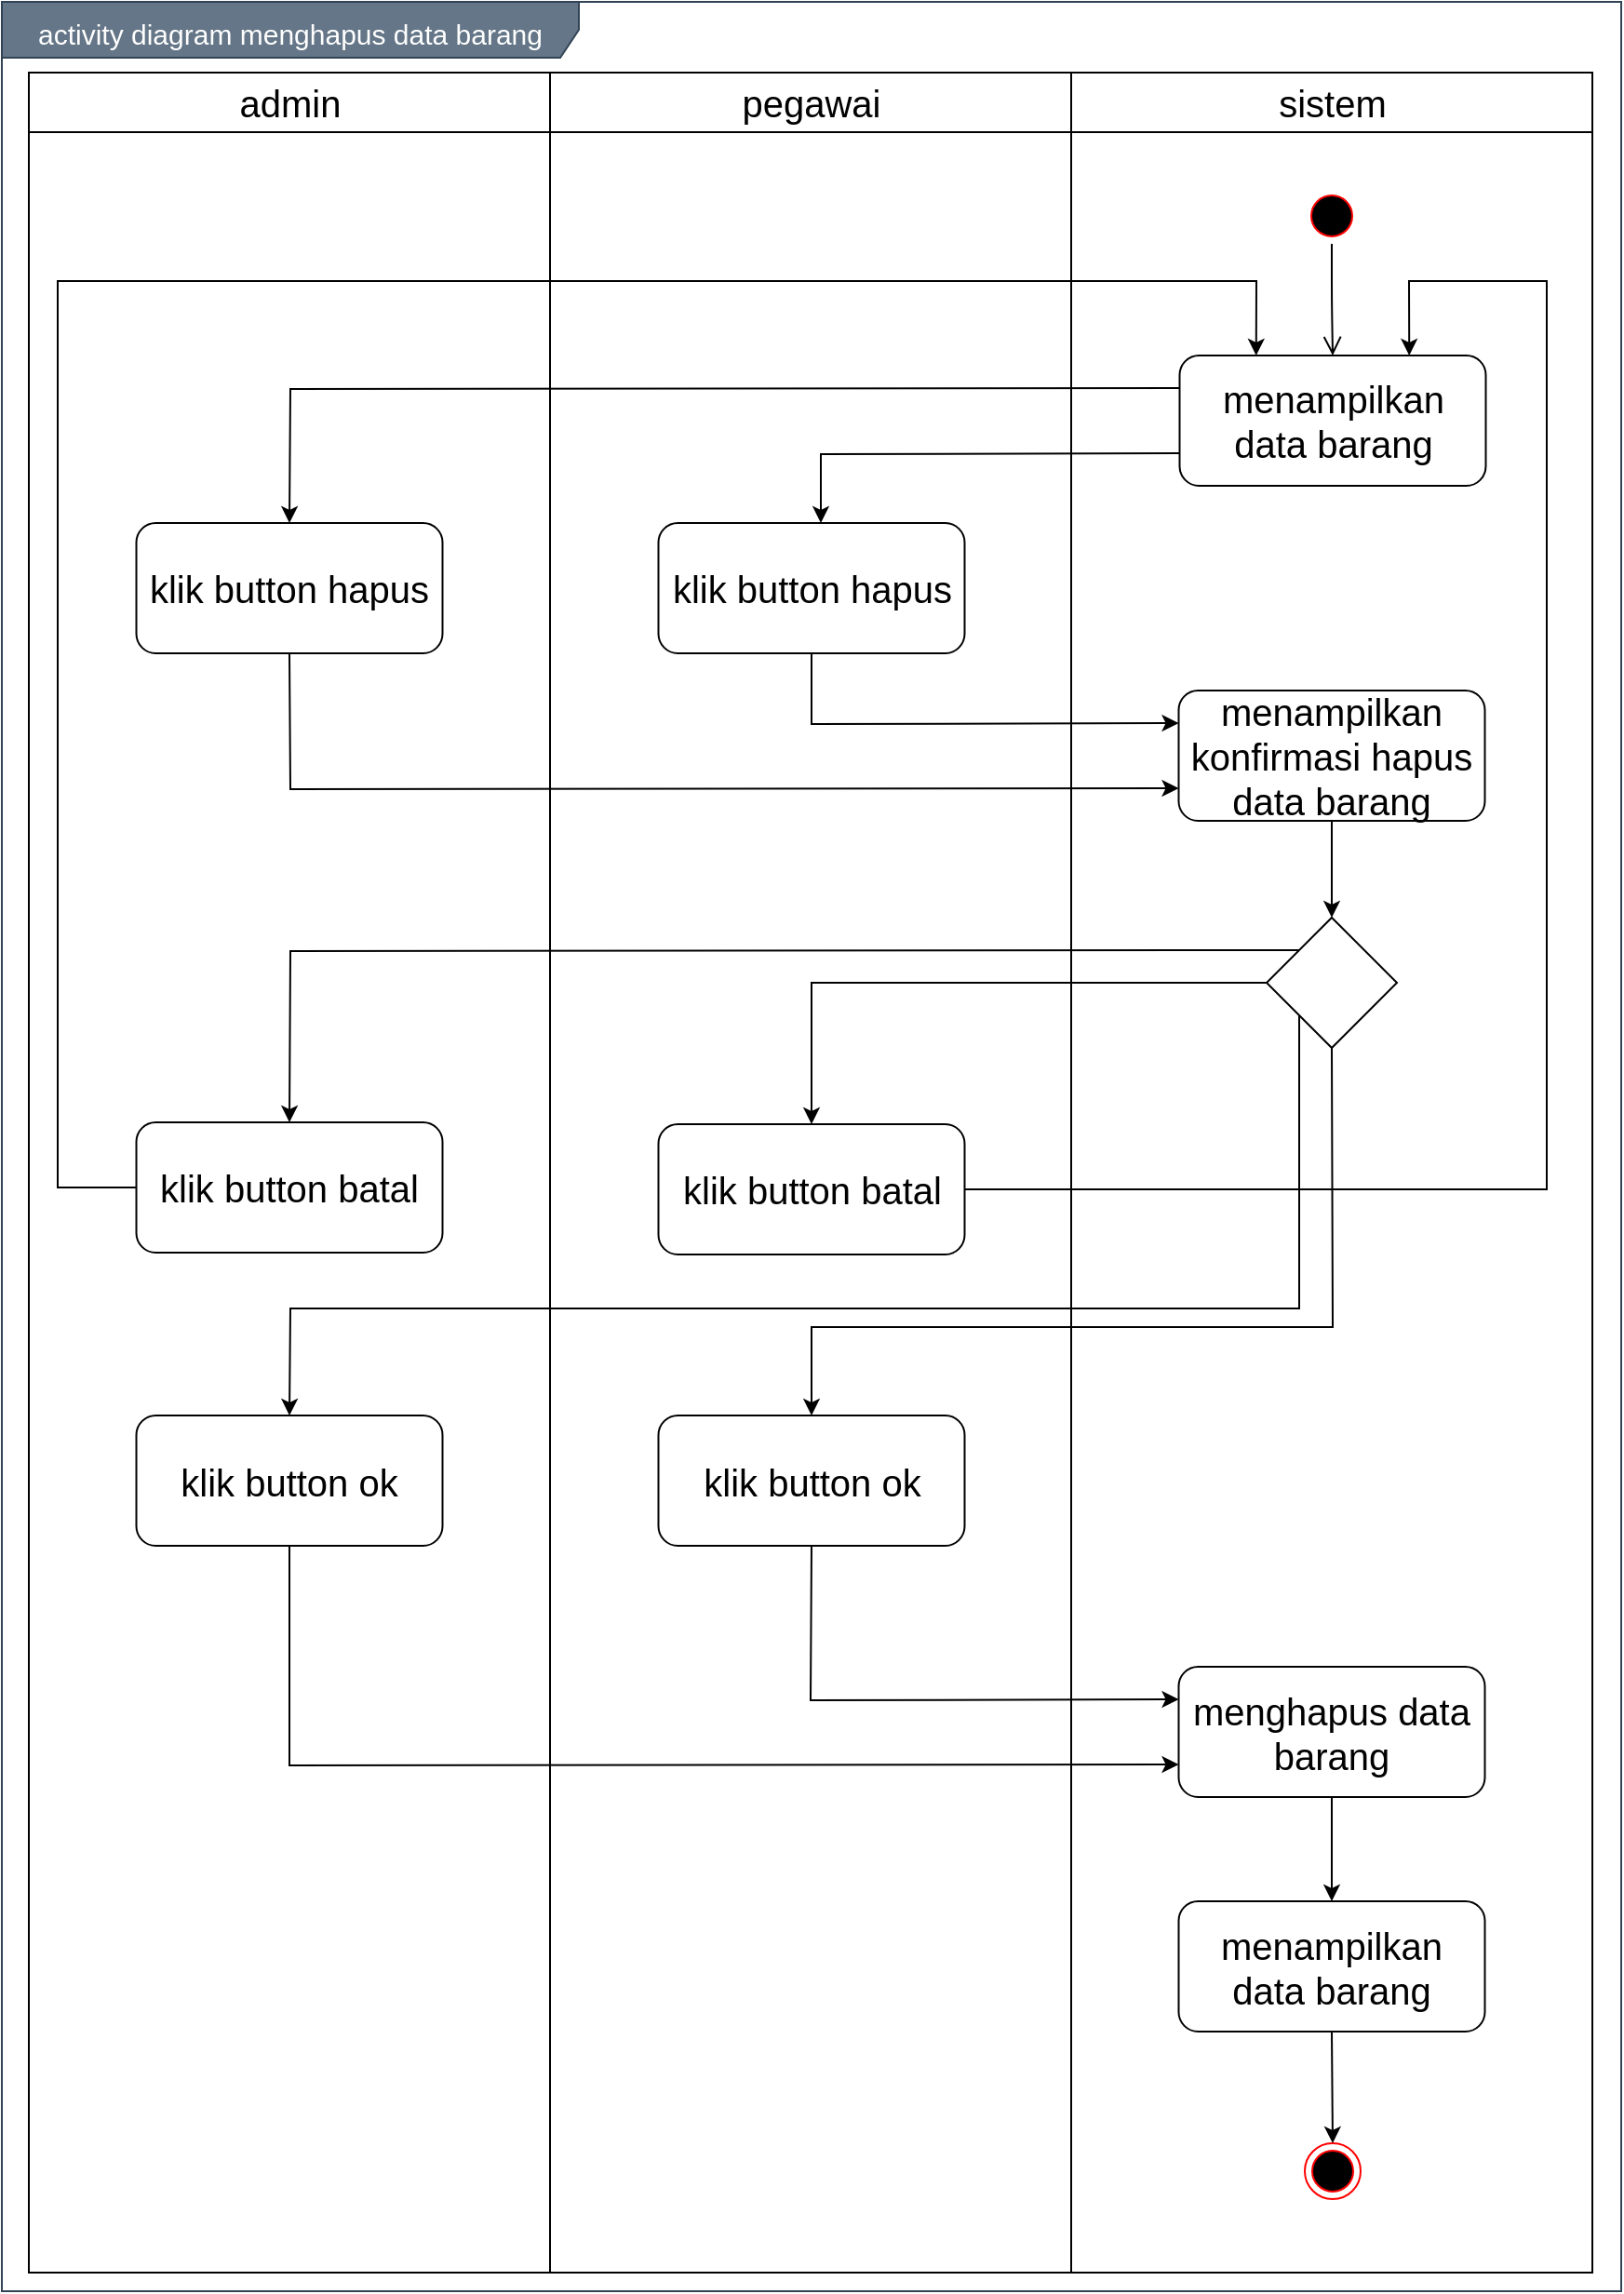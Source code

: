 <mxfile version="14.9.6" type="device"><diagram id="jj6qzxhdLjfADFNLnOwy" name="Page-1"><mxGraphModel dx="1456" dy="793" grid="1" gridSize="10" guides="1" tooltips="1" connect="1" arrows="1" fold="1" page="1" pageScale="1" pageWidth="850" pageHeight="1100" math="0" shadow="0"><root><mxCell id="0"/><mxCell id="1" parent="0"/><mxCell id="o9lGa4QPx4VdQ-68ml_8-1" value="&lt;font style=&quot;font-size: 15px&quot;&gt;activity diagram menghapus data barang&lt;/font&gt;" style="shape=umlFrame;whiteSpace=wrap;html=1;fontSize=20;align=center;width=310;height=30;fillColor=#647687;strokeColor=#314354;fontColor=#ffffff;" vertex="1" parent="1"><mxGeometry x="160" y="100" width="870" height="1230" as="geometry"/></mxCell><mxCell id="o9lGa4QPx4VdQ-68ml_8-2" value="admin" style="swimlane;whiteSpace=wrap;fontSize=20;fontStyle=0;startSize=32;" vertex="1" parent="1"><mxGeometry x="174.5" y="138" width="280" height="1182" as="geometry"/></mxCell><mxCell id="o9lGa4QPx4VdQ-68ml_8-3" value="klik button hapus" style="rounded=1;whiteSpace=wrap;html=1;fontSize=20;align=center;" vertex="1" parent="o9lGa4QPx4VdQ-68ml_8-2"><mxGeometry x="57.75" y="242" width="164.5" height="70" as="geometry"/></mxCell><mxCell id="o9lGa4QPx4VdQ-68ml_8-4" value="pegawai" style="swimlane;whiteSpace=wrap;fontSize=20;fontStyle=0;startSize=32;" vertex="1" parent="1"><mxGeometry x="454.5" y="138" width="280" height="1182" as="geometry"/></mxCell><mxCell id="o9lGa4QPx4VdQ-68ml_8-5" value="klik button ok" style="rounded=1;whiteSpace=wrap;html=1;fontSize=20;align=center;" vertex="1" parent="o9lGa4QPx4VdQ-68ml_8-4"><mxGeometry x="58.25" y="721.5" width="164.5" height="70" as="geometry"/></mxCell><mxCell id="o9lGa4QPx4VdQ-68ml_8-6" value="klik button batal" style="rounded=1;whiteSpace=wrap;html=1;fontSize=20;align=center;" vertex="1" parent="o9lGa4QPx4VdQ-68ml_8-4"><mxGeometry x="-222.25" y="564" width="164.5" height="70" as="geometry"/></mxCell><mxCell id="o9lGa4QPx4VdQ-68ml_8-7" value="klik button batal" style="rounded=1;whiteSpace=wrap;html=1;fontSize=20;align=center;" vertex="1" parent="o9lGa4QPx4VdQ-68ml_8-4"><mxGeometry x="58.25" y="565" width="164.5" height="70" as="geometry"/></mxCell><mxCell id="o9lGa4QPx4VdQ-68ml_8-8" value="sistem" style="swimlane;whiteSpace=wrap;fontSize=20;fontStyle=0;startSize=32;" vertex="1" parent="1"><mxGeometry x="734.5" y="138" width="280" height="1182" as="geometry"/></mxCell><mxCell id="o9lGa4QPx4VdQ-68ml_8-9" value="" style="ellipse;html=1;shape=endState;fillColor=#000000;strokeColor=#ff0000;fontSize=20;align=center;" vertex="1" parent="o9lGa4QPx4VdQ-68ml_8-8"><mxGeometry x="125.5" y="1112.5" width="30" height="30" as="geometry"/></mxCell><mxCell id="o9lGa4QPx4VdQ-68ml_8-10" value="" style="ellipse;html=1;shape=startState;fillColor=#000000;strokeColor=#ff0000;fontSize=20;align=center;" vertex="1" parent="o9lGa4QPx4VdQ-68ml_8-8"><mxGeometry x="125" y="62" width="30" height="30" as="geometry"/></mxCell><mxCell id="o9lGa4QPx4VdQ-68ml_8-11" value="" style="edgeStyle=orthogonalEdgeStyle;html=1;verticalAlign=bottom;endArrow=open;endSize=8;fontSize=20;entryX=0.5;entryY=0;entryDx=0;entryDy=0;" edge="1" parent="o9lGa4QPx4VdQ-68ml_8-8" source="o9lGa4QPx4VdQ-68ml_8-10" target="o9lGa4QPx4VdQ-68ml_8-12"><mxGeometry relative="1" as="geometry"><mxPoint x="140" y="152" as="targetPoint"/></mxGeometry></mxCell><mxCell id="o9lGa4QPx4VdQ-68ml_8-12" value="menampilkan data barang" style="rounded=1;whiteSpace=wrap;html=1;fontSize=20;align=center;" vertex="1" parent="o9lGa4QPx4VdQ-68ml_8-8"><mxGeometry x="58.25" y="152" width="164.5" height="70" as="geometry"/></mxCell><mxCell id="o9lGa4QPx4VdQ-68ml_8-13" value="menghapus data barang" style="rounded=1;whiteSpace=wrap;html=1;fontSize=20;align=center;" vertex="1" parent="o9lGa4QPx4VdQ-68ml_8-8"><mxGeometry x="57.75" y="856.5" width="164.5" height="70" as="geometry"/></mxCell><mxCell id="o9lGa4QPx4VdQ-68ml_8-14" value="" style="rhombus;whiteSpace=wrap;html=1;" vertex="1" parent="o9lGa4QPx4VdQ-68ml_8-8"><mxGeometry x="105" y="454" width="70" height="70" as="geometry"/></mxCell><mxCell id="o9lGa4QPx4VdQ-68ml_8-15" value="klik button hapus" style="rounded=1;whiteSpace=wrap;html=1;fontSize=20;align=center;" vertex="1" parent="1"><mxGeometry x="512.75" y="380" width="164.5" height="70" as="geometry"/></mxCell><mxCell id="o9lGa4QPx4VdQ-68ml_8-16" value="menampilkan data barang" style="rounded=1;whiteSpace=wrap;html=1;fontSize=20;align=center;" vertex="1" parent="1"><mxGeometry x="792.25" y="1120.5" width="164.5" height="70" as="geometry"/></mxCell><mxCell id="o9lGa4QPx4VdQ-68ml_8-17" value="" style="endArrow=classic;html=1;fontSize=20;strokeColor=#000000;entryX=0.5;entryY=0;entryDx=0;entryDy=0;exitX=0.5;exitY=1;exitDx=0;exitDy=0;" edge="1" parent="1" source="o9lGa4QPx4VdQ-68ml_8-16" target="o9lGa4QPx4VdQ-68ml_8-9"><mxGeometry width="50" height="50" relative="1" as="geometry"><mxPoint x="874.5" y="1710.5" as="sourcePoint"/><mxPoint x="894.5" y="1566.5" as="targetPoint"/></mxGeometry></mxCell><mxCell id="o9lGa4QPx4VdQ-68ml_8-18" value="" style="endArrow=classic;html=1;exitX=0;exitY=0.75;exitDx=0;exitDy=0;rounded=0;" edge="1" parent="1" source="o9lGa4QPx4VdQ-68ml_8-12"><mxGeometry width="50" height="50" relative="1" as="geometry"><mxPoint x="600" y="580" as="sourcePoint"/><mxPoint x="600" y="380" as="targetPoint"/><Array as="points"><mxPoint x="600" y="343"/></Array></mxGeometry></mxCell><mxCell id="o9lGa4QPx4VdQ-68ml_8-19" value="" style="endArrow=classic;html=1;exitX=0;exitY=0.25;exitDx=0;exitDy=0;rounded=0;entryX=0.5;entryY=0;entryDx=0;entryDy=0;" edge="1" parent="1" source="o9lGa4QPx4VdQ-68ml_8-12" target="o9lGa4QPx4VdQ-68ml_8-3"><mxGeometry width="50" height="50" relative="1" as="geometry"><mxPoint x="802.75" y="352.5" as="sourcePoint"/><mxPoint x="610" y="390" as="targetPoint"/><Array as="points"><mxPoint x="315" y="308"/></Array></mxGeometry></mxCell><mxCell id="o9lGa4QPx4VdQ-68ml_8-20" value="menampilkan konfirmasi hapus data barang" style="rounded=1;whiteSpace=wrap;html=1;fontSize=20;align=center;" vertex="1" parent="1"><mxGeometry x="792.25" y="470" width="164.5" height="70" as="geometry"/></mxCell><mxCell id="o9lGa4QPx4VdQ-68ml_8-21" value="klik button ok" style="rounded=1;whiteSpace=wrap;html=1;fontSize=20;align=center;" vertex="1" parent="1"><mxGeometry x="232.25" y="859.5" width="164.5" height="70" as="geometry"/></mxCell><mxCell id="o9lGa4QPx4VdQ-68ml_8-22" value="" style="endArrow=classic;html=1;entryX=0;entryY=0.25;entryDx=0;entryDy=0;exitX=0.5;exitY=1;exitDx=0;exitDy=0;rounded=0;" edge="1" parent="1" source="o9lGa4QPx4VdQ-68ml_8-15" target="o9lGa4QPx4VdQ-68ml_8-20"><mxGeometry width="50" height="50" relative="1" as="geometry"><mxPoint x="540" y="460" as="sourcePoint"/><mxPoint x="590" y="410" as="targetPoint"/><Array as="points"><mxPoint x="595" y="488"/></Array></mxGeometry></mxCell><mxCell id="o9lGa4QPx4VdQ-68ml_8-23" value="" style="endArrow=classic;html=1;entryX=0;entryY=0.75;entryDx=0;entryDy=0;exitX=0.5;exitY=1;exitDx=0;exitDy=0;rounded=0;" edge="1" parent="1" source="o9lGa4QPx4VdQ-68ml_8-3" target="o9lGa4QPx4VdQ-68ml_8-20"><mxGeometry width="50" height="50" relative="1" as="geometry"><mxPoint x="540" y="460" as="sourcePoint"/><mxPoint x="590" y="410" as="targetPoint"/><Array as="points"><mxPoint x="315" y="523"/></Array></mxGeometry></mxCell><mxCell id="o9lGa4QPx4VdQ-68ml_8-24" value="" style="endArrow=classic;html=1;entryX=0;entryY=0.25;entryDx=0;entryDy=0;exitX=0.5;exitY=1;exitDx=0;exitDy=0;rounded=0;" edge="1" parent="1" source="o9lGa4QPx4VdQ-68ml_8-5" target="o9lGa4QPx4VdQ-68ml_8-13"><mxGeometry width="50" height="50" relative="1" as="geometry"><mxPoint x="324" y="814.5" as="sourcePoint"/><mxPoint x="324.5" y="869.5" as="targetPoint"/><Array as="points"><mxPoint x="594.5" y="1012.5"/></Array></mxGeometry></mxCell><mxCell id="o9lGa4QPx4VdQ-68ml_8-25" value="" style="endArrow=classic;html=1;exitX=0.5;exitY=1;exitDx=0;exitDy=0;entryX=0;entryY=0.75;entryDx=0;entryDy=0;rounded=0;" edge="1" parent="1" source="o9lGa4QPx4VdQ-68ml_8-21" target="o9lGa4QPx4VdQ-68ml_8-13"><mxGeometry width="50" height="50" relative="1" as="geometry"><mxPoint x="589.5" y="1104.5" as="sourcePoint"/><mxPoint x="639.5" y="1054.5" as="targetPoint"/><Array as="points"><mxPoint x="314.5" y="1047.5"/></Array></mxGeometry></mxCell><mxCell id="o9lGa4QPx4VdQ-68ml_8-26" value="" style="endArrow=classic;html=1;entryX=0.5;entryY=0;entryDx=0;entryDy=0;exitX=0.5;exitY=1;exitDx=0;exitDy=0;" edge="1" parent="1" source="o9lGa4QPx4VdQ-68ml_8-13" target="o9lGa4QPx4VdQ-68ml_8-16"><mxGeometry width="50" height="50" relative="1" as="geometry"><mxPoint x="589.5" y="1104.5" as="sourcePoint"/><mxPoint x="639.5" y="1054.5" as="targetPoint"/></mxGeometry></mxCell><mxCell id="o9lGa4QPx4VdQ-68ml_8-27" value="" style="endArrow=classic;html=1;exitX=0;exitY=0;exitDx=0;exitDy=0;entryX=0.5;entryY=0;entryDx=0;entryDy=0;rounded=0;" edge="1" parent="1" source="o9lGa4QPx4VdQ-68ml_8-14" target="o9lGa4QPx4VdQ-68ml_8-6"><mxGeometry width="50" height="50" relative="1" as="geometry"><mxPoint x="790" y="712" as="sourcePoint"/><mxPoint x="840" y="662" as="targetPoint"/><Array as="points"><mxPoint x="315" y="610"/></Array></mxGeometry></mxCell><mxCell id="o9lGa4QPx4VdQ-68ml_8-28" value="" style="endArrow=classic;html=1;exitX=0;exitY=0.5;exitDx=0;exitDy=0;entryX=0.5;entryY=0;entryDx=0;entryDy=0;rounded=0;" edge="1" parent="1" source="o9lGa4QPx4VdQ-68ml_8-14" target="o9lGa4QPx4VdQ-68ml_8-7"><mxGeometry width="50" height="50" relative="1" as="geometry"><mxPoint x="867" y="619.5" as="sourcePoint"/><mxPoint x="324.5" y="712" as="targetPoint"/><Array as="points"><mxPoint x="595" y="627"/></Array></mxGeometry></mxCell><mxCell id="o9lGa4QPx4VdQ-68ml_8-29" value="" style="endArrow=classic;html=1;entryX=0.5;entryY=0;entryDx=0;entryDy=0;exitX=0.5;exitY=1;exitDx=0;exitDy=0;" edge="1" parent="1" source="o9lGa4QPx4VdQ-68ml_8-20" target="o9lGa4QPx4VdQ-68ml_8-14"><mxGeometry width="50" height="50" relative="1" as="geometry"><mxPoint x="790" y="750" as="sourcePoint"/><mxPoint x="840" y="700" as="targetPoint"/></mxGeometry></mxCell><mxCell id="o9lGa4QPx4VdQ-68ml_8-30" value="" style="endArrow=classic;html=1;entryX=0.5;entryY=0;entryDx=0;entryDy=0;rounded=0;exitX=0;exitY=1;exitDx=0;exitDy=0;" edge="1" parent="1" source="o9lGa4QPx4VdQ-68ml_8-14" target="o9lGa4QPx4VdQ-68ml_8-21"><mxGeometry width="50" height="50" relative="1" as="geometry"><mxPoint x="790" y="842" as="sourcePoint"/><mxPoint x="840" y="792" as="targetPoint"/><Array as="points"><mxPoint x="857" y="802"/><mxPoint x="315" y="802"/></Array></mxGeometry></mxCell><mxCell id="o9lGa4QPx4VdQ-68ml_8-31" value="" style="endArrow=classic;html=1;entryX=0.5;entryY=0;entryDx=0;entryDy=0;rounded=0;exitX=0.5;exitY=1;exitDx=0;exitDy=0;" edge="1" parent="1" source="o9lGa4QPx4VdQ-68ml_8-14" target="o9lGa4QPx4VdQ-68ml_8-5"><mxGeometry width="50" height="50" relative="1" as="geometry"><mxPoint x="867" y="654.5" as="sourcePoint"/><mxPoint x="324.5" y="869.5" as="targetPoint"/><Array as="points"><mxPoint x="875" y="812"/><mxPoint x="595" y="812"/></Array></mxGeometry></mxCell><mxCell id="o9lGa4QPx4VdQ-68ml_8-32" value="" style="endArrow=classic;html=1;entryX=0.25;entryY=0;entryDx=0;entryDy=0;exitX=0;exitY=0.5;exitDx=0;exitDy=0;rounded=0;" edge="1" parent="1" source="o9lGa4QPx4VdQ-68ml_8-6" target="o9lGa4QPx4VdQ-68ml_8-12"><mxGeometry width="50" height="50" relative="1" as="geometry"><mxPoint x="570" y="530" as="sourcePoint"/><mxPoint x="620" y="480" as="targetPoint"/><Array as="points"><mxPoint x="190" y="737"/><mxPoint x="190" y="250"/><mxPoint x="834" y="250"/></Array></mxGeometry></mxCell><mxCell id="o9lGa4QPx4VdQ-68ml_8-33" value="" style="endArrow=classic;html=1;exitX=1;exitY=0.5;exitDx=0;exitDy=0;entryX=0.75;entryY=0;entryDx=0;entryDy=0;rounded=0;" edge="1" parent="1" source="o9lGa4QPx4VdQ-68ml_8-7" target="o9lGa4QPx4VdQ-68ml_8-12"><mxGeometry width="50" height="50" relative="1" as="geometry"><mxPoint x="450" y="730" as="sourcePoint"/><mxPoint x="500" y="680" as="targetPoint"/><Array as="points"><mxPoint x="990" y="738"/><mxPoint x="990" y="250"/><mxPoint x="916" y="250"/></Array></mxGeometry></mxCell></root></mxGraphModel></diagram></mxfile>